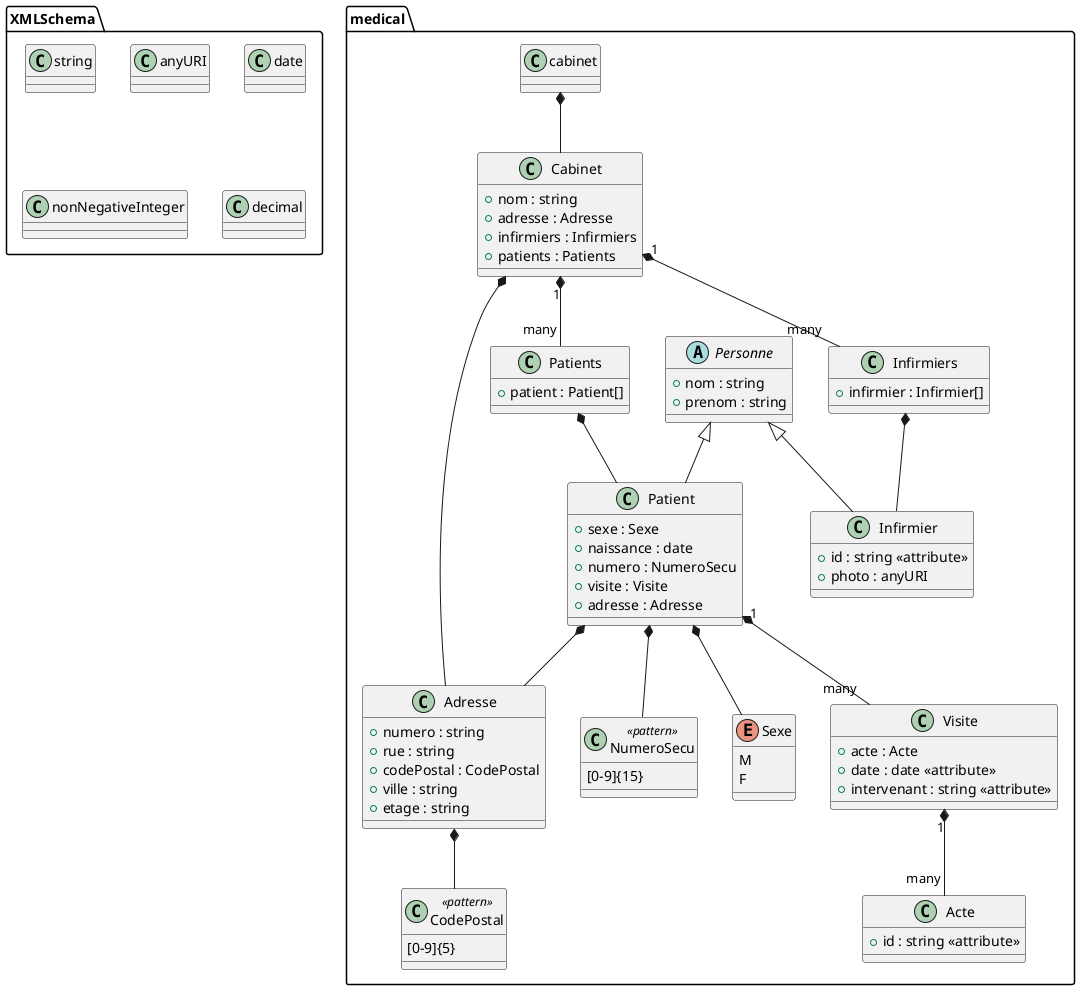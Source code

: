 @startuml
'https://plantuml.com/class-diagram

namespace medical {
    abstract class Personne {
        +nom : string
        +prenom : string
    }
    
    class cabinet {
    
    }
    
    class Cabinet {
        +nom : string
        +adresse : Adresse
        +infirmiers : Infirmiers 
        +patients : Patients 
    }
    
    class Infirmiers {
        +infirmier : Infirmier[]
    }
    
    class Patients {
        +patient : Patient[]
    }
    
    class Patient {
        +sexe : Sexe 
        +naissance : date
        +numero : NumeroSecu
        +visite : Visite 
        +adresse : Adresse
    }
    
    class Infirmier {
        +id : string << attribute >>
        +photo : anyURI
    }
    
    class Adresse {
        +numero : string
        +rue : string
        +codePostal : CodePostal 
        +ville : string
        +etage : string
    }
    
    class Visite {
        +acte : Acte 
        +date : date << attribute >>
        +intervenant : string << attribute >>
    }
    
    class Acte {
        +id : string << attribute >>
    }
    
    class NumeroSecu << pattern >> {
        [0-9]{15}
    }
    
    class CodePostal << pattern >> {
        [0-9]{5}
    }
        
    enum Sexe {
        M 
        F 
    }
    
    Personne <|-- Infirmier
    Personne <|-- Patient
    Cabinet "1" *-- "many" Patients    
    Cabinet "1" *-- "many" Infirmiers
    Patients *-- Patient
    Infirmiers *-- Infirmier
    Cabinet *-- Adresse
    Patient *-- Adresse
    cabinet *-- Cabinet
    Patient *-- Sexe
    Patient "1" *-- "many" Visite
    Adresse *-- CodePostal
    Visite "1" *-- "many" Acte
    Patient *-- NumeroSecu
    
}

namespace XMLSchema {
    class string
    
    class anyURI
        
    class date
    
    class nonNegativeInteger
    
    class decimal
}

@enduml